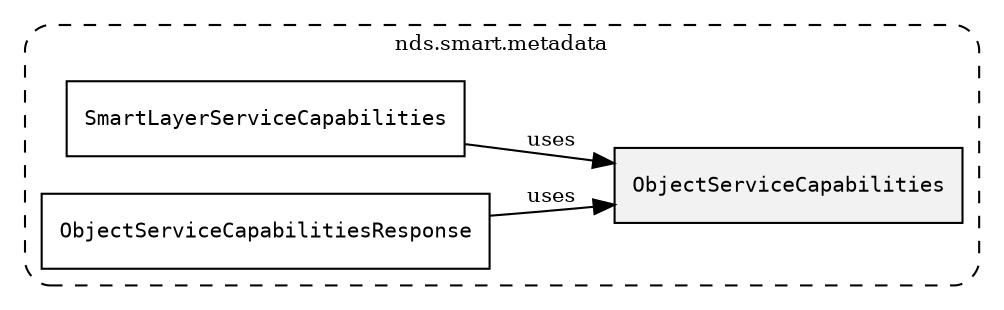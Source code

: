 /**
 * This dot file creates symbol collaboration diagram for ObjectServiceCapabilities.
 */
digraph ZSERIO
{
    node [shape=box, fontsize=10];
    rankdir="LR";
    fontsize=10;
    tooltip="ObjectServiceCapabilities collaboration diagram";

    subgraph "cluster_nds.smart.metadata"
    {
        style="dashed, rounded";
        label="nds.smart.metadata";
        tooltip="Package nds.smart.metadata";
        href="../../../content/packages/nds.smart.metadata.html#Package-nds-smart-metadata";
        target="_parent";

        "ObjectServiceCapabilities" [style="filled", fillcolor="#0000000D", target="_parent", label=<<font face="monospace"><table align="center" border="0" cellspacing="0" cellpadding="0"><tr><td href="../../../content/packages/nds.smart.metadata.html#Bitmask-ObjectServiceCapabilities" title="Bitmask defined in nds.smart.metadata">ObjectServiceCapabilities</td></tr></table></font>>];
        "SmartLayerServiceCapabilities" [target="_parent", label=<<font face="monospace"><table align="center" border="0" cellspacing="0" cellpadding="0"><tr><td href="../../../content/packages/nds.smart.metadata.html#Choice-SmartLayerServiceCapabilities" title="Choice defined in nds.smart.metadata">SmartLayerServiceCapabilities</td></tr></table></font>>];
        "ObjectServiceCapabilitiesResponse" [target="_parent", label=<<font face="monospace"><table align="center" border="0" cellspacing="0" cellpadding="0"><tr><td href="../../../content/packages/nds.smart.metadata.html#Structure-ObjectServiceCapabilitiesResponse" title="Structure defined in nds.smart.metadata">ObjectServiceCapabilitiesResponse</td></tr></table></font>>];
    }

    "SmartLayerServiceCapabilities" -> "ObjectServiceCapabilities" [label="uses", fontsize=10];
    "ObjectServiceCapabilitiesResponse" -> "ObjectServiceCapabilities" [label="uses", fontsize=10];
}
